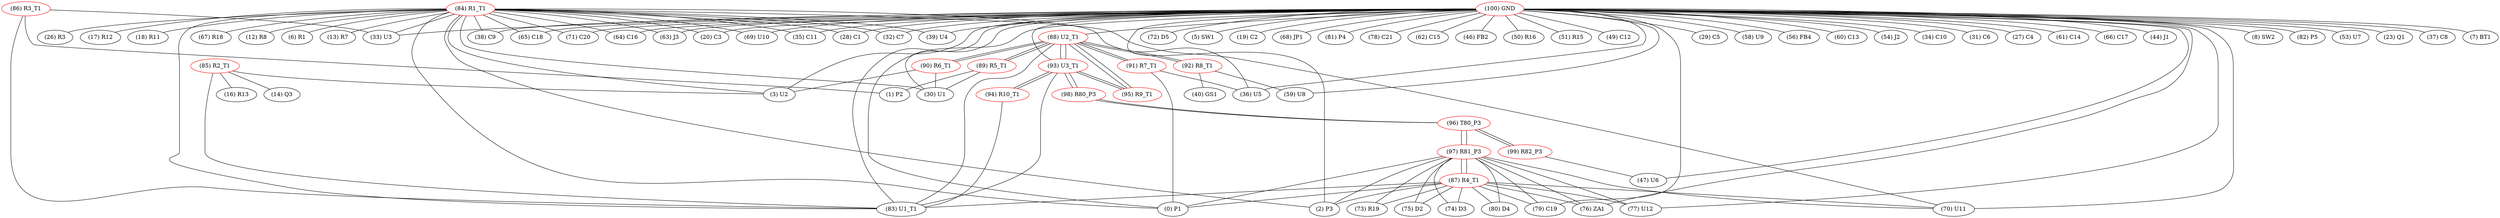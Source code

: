 graph {
	84 [label="(84) R1_T1" color=red]
	26 [label="(26) R3"]
	65 [label="(65) C18"]
	69 [label="(69) U10"]
	64 [label="(64) C16"]
	63 [label="(63) J3"]
	17 [label="(17) R12"]
	18 [label="(18) R11"]
	20 [label="(20) C3"]
	67 [label="(67) R18"]
	70 [label="(70) U11"]
	71 [label="(71) C20"]
	35 [label="(35) C11"]
	3 [label="(3) U2"]
	33 [label="(33) U3"]
	12 [label="(12) R8"]
	28 [label="(28) C1"]
	30 [label="(30) U1"]
	32 [label="(32) C7"]
	2 [label="(2) P3"]
	39 [label="(39) U4"]
	6 [label="(6) R1"]
	38 [label="(38) C9"]
	13 [label="(13) R7"]
	0 [label="(0) P1"]
	36 [label="(36) U5"]
	83 [label="(83) U1_T1"]
	85 [label="(85) R2_T1" color=red]
	3 [label="(3) U2"]
	16 [label="(16) R13"]
	14 [label="(14) Q3"]
	83 [label="(83) U1_T1"]
	86 [label="(86) R3_T1" color=red]
	1 [label="(1) P2"]
	33 [label="(33) U3"]
	83 [label="(83) U1_T1"]
	87 [label="(87) R4_T1" color=red]
	79 [label="(79) C19"]
	70 [label="(70) U11"]
	73 [label="(73) R19"]
	77 [label="(77) U12"]
	76 [label="(76) ZA1"]
	75 [label="(75) D2"]
	74 [label="(74) D3"]
	97 [label="(97) R81_P3"]
	80 [label="(80) D4"]
	2 [label="(2) P3"]
	0 [label="(0) P1"]
	83 [label="(83) U1_T1"]
	88 [label="(88) U2_T1" color=red]
	91 [label="(91) R7_T1"]
	92 [label="(92) R8_T1"]
	89 [label="(89) R5_T1"]
	90 [label="(90) R6_T1"]
	93 [label="(93) U3_T1"]
	83 [label="(83) U1_T1"]
	95 [label="(95) R9_T1"]
	89 [label="(89) R5_T1" color=red]
	30 [label="(30) U1"]
	1 [label="(1) P2"]
	88 [label="(88) U2_T1"]
	90 [label="(90) R6_T1" color=red]
	3 [label="(3) U2"]
	30 [label="(30) U1"]
	88 [label="(88) U2_T1"]
	91 [label="(91) R7_T1" color=red]
	36 [label="(36) U5"]
	0 [label="(0) P1"]
	88 [label="(88) U2_T1"]
	92 [label="(92) R8_T1" color=red]
	59 [label="(59) U8"]
	40 [label="(40) GS1"]
	88 [label="(88) U2_T1"]
	93 [label="(93) U3_T1" color=red]
	88 [label="(88) U2_T1"]
	83 [label="(83) U1_T1"]
	95 [label="(95) R9_T1"]
	94 [label="(94) R10_T1"]
	98 [label="(98) R80_P3"]
	94 [label="(94) R10_T1" color=red]
	93 [label="(93) U3_T1"]
	83 [label="(83) U1_T1"]
	95 [label="(95) R9_T1" color=red]
	88 [label="(88) U2_T1"]
	93 [label="(93) U3_T1"]
	96 [label="(96) T80_P3" color=red]
	97 [label="(97) R81_P3"]
	99 [label="(99) R82_P3"]
	98 [label="(98) R80_P3"]
	97 [label="(97) R81_P3" color=red]
	79 [label="(79) C19"]
	70 [label="(70) U11"]
	73 [label="(73) R19"]
	77 [label="(77) U12"]
	76 [label="(76) ZA1"]
	75 [label="(75) D2"]
	74 [label="(74) D3"]
	80 [label="(80) D4"]
	2 [label="(2) P3"]
	0 [label="(0) P1"]
	87 [label="(87) R4_T1"]
	96 [label="(96) T80_P3"]
	98 [label="(98) R80_P3" color=red]
	93 [label="(93) U3_T1"]
	96 [label="(96) T80_P3"]
	99 [label="(99) R82_P3" color=red]
	47 [label="(47) U6"]
	96 [label="(96) T80_P3"]
	100 [label="(100) GND" color=red]
	63 [label="(63) J3"]
	8 [label="(8) SW2"]
	0 [label="(0) P1"]
	82 [label="(82) P5"]
	65 [label="(65) C18"]
	53 [label="(53) U7"]
	39 [label="(39) U4"]
	79 [label="(79) C19"]
	23 [label="(23) Q1"]
	37 [label="(37) C8"]
	38 [label="(38) C9"]
	69 [label="(69) U10"]
	36 [label="(36) U5"]
	2 [label="(2) P3"]
	3 [label="(3) U2"]
	20 [label="(20) C3"]
	7 [label="(7) BT1"]
	72 [label="(72) D5"]
	71 [label="(71) C20"]
	5 [label="(5) SW1"]
	19 [label="(19) C2"]
	68 [label="(68) JP1"]
	76 [label="(76) ZA1"]
	77 [label="(77) U12"]
	81 [label="(81) P4"]
	78 [label="(78) C21"]
	70 [label="(70) U11"]
	59 [label="(59) U8"]
	62 [label="(62) C15"]
	46 [label="(46) FB2"]
	50 [label="(50) R16"]
	51 [label="(51) R15"]
	33 [label="(33) U3"]
	35 [label="(35) C11"]
	49 [label="(49) C12"]
	29 [label="(29) C5"]
	58 [label="(58) U9"]
	56 [label="(56) FB4"]
	60 [label="(60) C13"]
	54 [label="(54) J2"]
	34 [label="(34) C10"]
	32 [label="(32) C7"]
	31 [label="(31) C6"]
	64 [label="(64) C16"]
	30 [label="(30) U1"]
	28 [label="(28) C1"]
	27 [label="(27) C4"]
	61 [label="(61) C14"]
	66 [label="(66) C17"]
	44 [label="(44) J1"]
	47 [label="(47) U6"]
	88 [label="(88) U2_T1"]
	93 [label="(93) U3_T1"]
	83 [label="(83) U1_T1"]
	84 -- 26
	84 -- 65
	84 -- 69
	84 -- 64
	84 -- 63
	84 -- 17
	84 -- 18
	84 -- 20
	84 -- 67
	84 -- 70
	84 -- 71
	84 -- 35
	84 -- 3
	84 -- 33
	84 -- 12
	84 -- 28
	84 -- 30
	84 -- 32
	84 -- 2
	84 -- 39
	84 -- 6
	84 -- 38
	84 -- 13
	84 -- 0
	84 -- 36
	84 -- 83
	85 -- 3
	85 -- 16
	85 -- 14
	85 -- 83
	86 -- 1
	86 -- 33
	86 -- 83
	87 -- 79
	87 -- 70
	87 -- 73
	87 -- 77
	87 -- 76
	87 -- 75
	87 -- 74
	87 -- 97
	87 -- 80
	87 -- 2
	87 -- 0
	87 -- 83
	88 -- 91
	88 -- 92
	88 -- 89
	88 -- 90
	88 -- 93
	88 -- 83
	88 -- 95
	89 -- 30
	89 -- 1
	89 -- 88
	90 -- 3
	90 -- 30
	90 -- 88
	91 -- 36
	91 -- 0
	91 -- 88
	92 -- 59
	92 -- 40
	92 -- 88
	93 -- 88
	93 -- 83
	93 -- 95
	93 -- 94
	93 -- 98
	94 -- 93
	94 -- 83
	95 -- 88
	95 -- 93
	96 -- 97
	96 -- 99
	96 -- 98
	97 -- 79
	97 -- 70
	97 -- 73
	97 -- 77
	97 -- 76
	97 -- 75
	97 -- 74
	97 -- 80
	97 -- 2
	97 -- 0
	97 -- 87
	97 -- 96
	98 -- 93
	98 -- 96
	99 -- 47
	99 -- 96
	100 -- 63
	100 -- 8
	100 -- 0
	100 -- 82
	100 -- 65
	100 -- 53
	100 -- 39
	100 -- 79
	100 -- 23
	100 -- 37
	100 -- 38
	100 -- 69
	100 -- 36
	100 -- 2
	100 -- 3
	100 -- 20
	100 -- 7
	100 -- 72
	100 -- 71
	100 -- 5
	100 -- 19
	100 -- 68
	100 -- 76
	100 -- 77
	100 -- 81
	100 -- 78
	100 -- 70
	100 -- 59
	100 -- 62
	100 -- 46
	100 -- 50
	100 -- 51
	100 -- 33
	100 -- 35
	100 -- 49
	100 -- 29
	100 -- 58
	100 -- 56
	100 -- 60
	100 -- 54
	100 -- 34
	100 -- 32
	100 -- 31
	100 -- 64
	100 -- 30
	100 -- 28
	100 -- 27
	100 -- 61
	100 -- 66
	100 -- 44
	100 -- 47
	100 -- 88
	100 -- 93
	100 -- 83
}